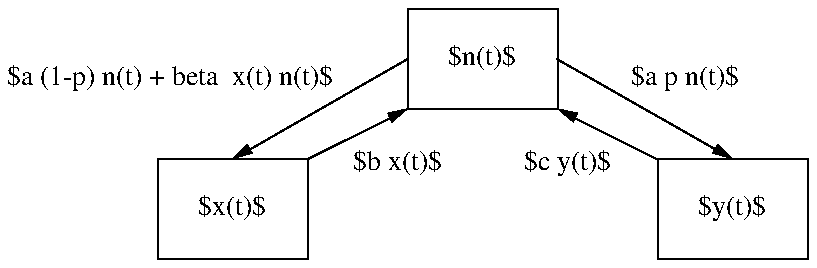 .PS
CUSTOMERS: box "$n(t)$";

move down from CUSTOMERS.sw then left;

HATERS: box "$x(t)$";

move down from CUSTOMERS.se then right;

LOVERS: box "$y(t)$";

arrow from CUSTOMERS.w to HATERS.n
box  wid 1.5 ht 0.3  invis "$a (1-p) n(t) + beta  x(t) n(t)$" with .se at last arrow.c

arrow  from HATERS.ne to CUSTOMERS.sw
box wid 0.4 ht 0.3 invis "$b x(t)$" with .nw at last arrow.c

arrow  from CUSTOMERS.e to LOVERS.n
box  wid 0.4 ht 0.3 invis "$a p n(t)$" with .sw at last arrow.c

arrow  from LOVERS.nw to CUSTOMERS.se
box  wid 0.4 ht 0.3  invis "$c y(t)$" with .ne at last arrow.c
.PE
